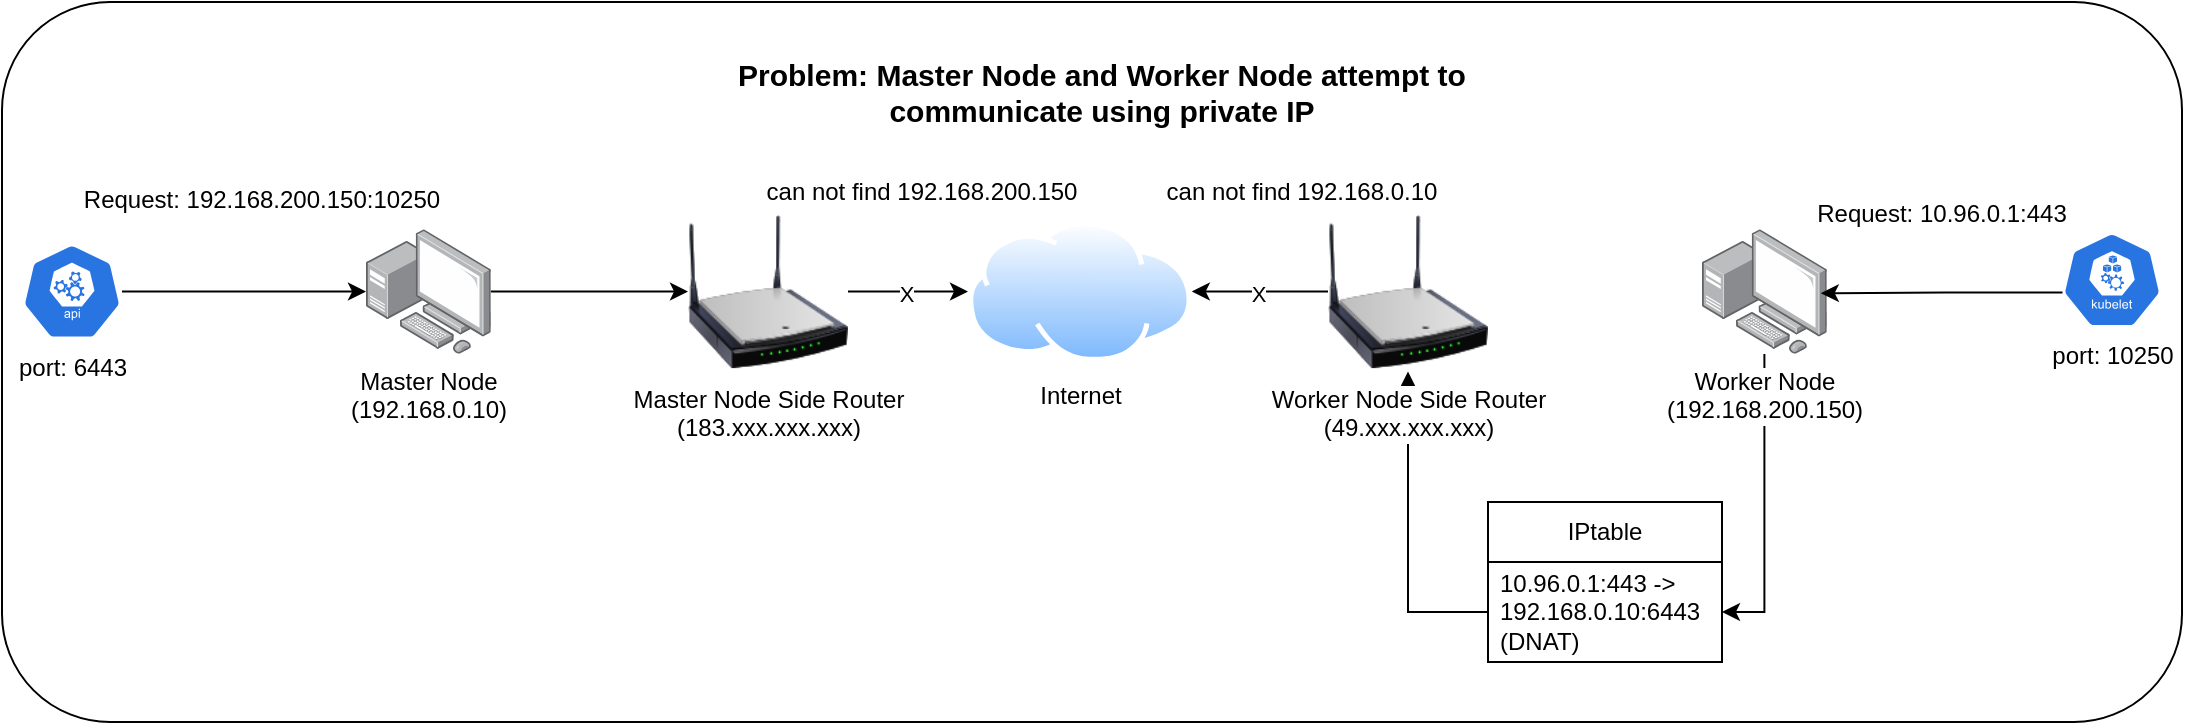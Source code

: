 <mxfile version="21.8.0" type="github" pages="3">
  <diagram id="l8hXMBHkgcEJcSW0mbfh" name="Page-1">
    <mxGraphModel dx="1102" dy="603" grid="1" gridSize="10" guides="1" tooltips="1" connect="1" arrows="1" fold="1" page="1" pageScale="1" pageWidth="1169" pageHeight="827" math="0" shadow="0">
      <root>
        <mxCell id="0" />
        <mxCell id="1" parent="0" />
        <mxCell id="wgIXfA-ieKpfbW2CdZ0P-29" value="" style="rounded=1;whiteSpace=wrap;html=1;" vertex="1" parent="1">
          <mxGeometry x="60" y="50" width="1090" height="360" as="geometry" />
        </mxCell>
        <mxCell id="wgIXfA-ieKpfbW2CdZ0P-30" style="edgeStyle=orthogonalEdgeStyle;rounded=0;orthogonalLoop=1;jettySize=auto;html=1;entryX=0;entryY=0.5;entryDx=0;entryDy=0;" edge="1" parent="1" source="wgIXfA-ieKpfbW2CdZ0P-31" target="wgIXfA-ieKpfbW2CdZ0P-34">
          <mxGeometry relative="1" as="geometry" />
        </mxCell>
        <mxCell id="wgIXfA-ieKpfbW2CdZ0P-56" value="X" style="edgeLabel;html=1;align=center;verticalAlign=middle;resizable=0;points=[];" vertex="1" connectable="0" parent="wgIXfA-ieKpfbW2CdZ0P-30">
          <mxGeometry x="-0.053" y="-1" relative="1" as="geometry">
            <mxPoint as="offset" />
          </mxGeometry>
        </mxCell>
        <mxCell id="wgIXfA-ieKpfbW2CdZ0P-31" value="Master Node Side Router&lt;br&gt;(183.xxx.xxx.xxx)" style="image;html=1;image=img/lib/clip_art/networking/Wireless_Router_N_128x128.png" vertex="1" parent="1">
          <mxGeometry x="403" y="154.75" width="80" height="80" as="geometry" />
        </mxCell>
        <mxCell id="wgIXfA-ieKpfbW2CdZ0P-47" value="" style="edgeStyle=orthogonalEdgeStyle;rounded=0;orthogonalLoop=1;jettySize=auto;html=1;" edge="1" parent="1" source="wgIXfA-ieKpfbW2CdZ0P-32" target="wgIXfA-ieKpfbW2CdZ0P-34">
          <mxGeometry relative="1" as="geometry" />
        </mxCell>
        <mxCell id="wgIXfA-ieKpfbW2CdZ0P-53" value="X" style="edgeLabel;html=1;align=center;verticalAlign=middle;resizable=0;points=[];" vertex="1" connectable="0" parent="wgIXfA-ieKpfbW2CdZ0P-47">
          <mxGeometry x="0.045" y="1" relative="1" as="geometry">
            <mxPoint as="offset" />
          </mxGeometry>
        </mxCell>
        <mxCell id="2psMZHm7TkgQ9QdM2TDM-6" style="edgeStyle=orthogonalEdgeStyle;rounded=0;orthogonalLoop=1;jettySize=auto;html=1;startArrow=classic;startFill=1;endArrow=none;endFill=0;" edge="1" parent="1" source="wgIXfA-ieKpfbW2CdZ0P-32" target="2psMZHm7TkgQ9QdM2TDM-2">
          <mxGeometry relative="1" as="geometry" />
        </mxCell>
        <mxCell id="wgIXfA-ieKpfbW2CdZ0P-32" value="Worker Node Side&amp;nbsp;Router&lt;br&gt;(49.xxx.xxx.xxx)" style="image;html=1;image=img/lib/clip_art/networking/Wireless_Router_N_128x128.png" vertex="1" parent="1">
          <mxGeometry x="723" y="154.75" width="80" height="80" as="geometry" />
        </mxCell>
        <mxCell id="wgIXfA-ieKpfbW2CdZ0P-34" value="Internet" style="image;aspect=fixed;perimeter=ellipsePerimeter;html=1;align=center;shadow=0;dashed=0;spacingTop=3;image=img/lib/active_directory/internet_cloud.svg;" vertex="1" parent="1">
          <mxGeometry x="543" y="159.5" width="111.9" height="70.5" as="geometry" />
        </mxCell>
        <mxCell id="wgIXfA-ieKpfbW2CdZ0P-45" style="edgeStyle=orthogonalEdgeStyle;rounded=0;orthogonalLoop=1;jettySize=auto;html=1;entryX=0;entryY=0.5;entryDx=0;entryDy=0;" edge="1" parent="1" source="wgIXfA-ieKpfbW2CdZ0P-35" target="wgIXfA-ieKpfbW2CdZ0P-31">
          <mxGeometry relative="1" as="geometry" />
        </mxCell>
        <mxCell id="wgIXfA-ieKpfbW2CdZ0P-35" value="Master Node&lt;br&gt;(192.168.0.10)" style="image;points=[];aspect=fixed;html=1;align=center;shadow=0;dashed=0;image=img/lib/allied_telesis/computer_and_terminals/Personal_Computer_with_Server.svg;" vertex="1" parent="1">
          <mxGeometry x="242" y="163.55" width="62.4" height="62.4" as="geometry" />
        </mxCell>
        <mxCell id="2psMZHm7TkgQ9QdM2TDM-4" style="edgeStyle=orthogonalEdgeStyle;rounded=0;orthogonalLoop=1;jettySize=auto;html=1;entryX=1;entryY=0.5;entryDx=0;entryDy=0;" edge="1" parent="1" source="wgIXfA-ieKpfbW2CdZ0P-36" target="2psMZHm7TkgQ9QdM2TDM-2">
          <mxGeometry relative="1" as="geometry" />
        </mxCell>
        <mxCell id="wgIXfA-ieKpfbW2CdZ0P-36" value="Worker Node&lt;br&gt;(192.168.200.150)" style="image;points=[];aspect=fixed;html=1;align=center;shadow=0;dashed=0;image=img/lib/allied_telesis/computer_and_terminals/Personal_Computer_with_Server.svg;" vertex="1" parent="1">
          <mxGeometry x="910" y="163.55" width="62.4" height="62.4" as="geometry" />
        </mxCell>
        <mxCell id="wgIXfA-ieKpfbW2CdZ0P-42" value="port: 10250" style="sketch=0;html=1;dashed=0;whitespace=wrap;fillColor=#2875E2;strokeColor=#ffffff;points=[[0.005,0.63,0],[0.1,0.2,0],[0.9,0.2,0],[0.5,0,0],[0.995,0.63,0],[0.72,0.99,0],[0.5,1,0],[0.28,0.99,0]];verticalLabelPosition=bottom;align=center;verticalAlign=top;shape=mxgraph.kubernetes.icon;prIcon=kubelet" vertex="1" parent="1">
          <mxGeometry x="1090" y="165" width="50" height="48" as="geometry" />
        </mxCell>
        <mxCell id="wgIXfA-ieKpfbW2CdZ0P-44" value="&lt;font style=&quot;font-size: 15px;&quot;&gt;&lt;b&gt;Problem: Master Node and Worker Node attempt to communicate using private IP&lt;/b&gt;&lt;/font&gt;" style="text;html=1;strokeColor=none;fillColor=none;align=center;verticalAlign=middle;whiteSpace=wrap;rounded=0;" vertex="1" parent="1">
          <mxGeometry x="395" y="80" width="430" height="30" as="geometry" />
        </mxCell>
        <mxCell id="wgIXfA-ieKpfbW2CdZ0P-46" value="Request: 192.168.200.150:10250" style="text;html=1;strokeColor=none;fillColor=none;align=center;verticalAlign=middle;whiteSpace=wrap;rounded=0;" vertex="1" parent="1">
          <mxGeometry x="90" y="133.55" width="200" height="30" as="geometry" />
        </mxCell>
        <mxCell id="wgIXfA-ieKpfbW2CdZ0P-49" style="edgeStyle=orthogonalEdgeStyle;rounded=0;orthogonalLoop=1;jettySize=auto;html=1;exitX=0.005;exitY=0.63;exitDx=0;exitDy=0;exitPerimeter=0;entryX=0.952;entryY=0.514;entryDx=0;entryDy=0;entryPerimeter=0;" edge="1" parent="1" source="wgIXfA-ieKpfbW2CdZ0P-42" target="wgIXfA-ieKpfbW2CdZ0P-36">
          <mxGeometry relative="1" as="geometry" />
        </mxCell>
        <mxCell id="wgIXfA-ieKpfbW2CdZ0P-50" value="Request: 10.96.0.1:443" style="text;html=1;strokeColor=none;fillColor=none;align=center;verticalAlign=middle;whiteSpace=wrap;rounded=0;" vertex="1" parent="1">
          <mxGeometry x="930" y="140.75" width="200" height="30" as="geometry" />
        </mxCell>
        <mxCell id="wgIXfA-ieKpfbW2CdZ0P-52" style="edgeStyle=orthogonalEdgeStyle;rounded=0;orthogonalLoop=1;jettySize=auto;html=1;" edge="1" parent="1" source="wgIXfA-ieKpfbW2CdZ0P-51" target="wgIXfA-ieKpfbW2CdZ0P-35">
          <mxGeometry relative="1" as="geometry" />
        </mxCell>
        <mxCell id="wgIXfA-ieKpfbW2CdZ0P-51" value="port: 6443" style="sketch=0;html=1;dashed=0;whitespace=wrap;fillColor=#2875E2;strokeColor=#ffffff;points=[[0.005,0.63,0],[0.1,0.2,0],[0.9,0.2,0],[0.5,0,0],[0.995,0.63,0],[0.72,0.99,0],[0.5,1,0],[0.28,0.99,0]];verticalLabelPosition=bottom;align=center;verticalAlign=top;shape=mxgraph.kubernetes.icon;prIcon=api" vertex="1" parent="1">
          <mxGeometry x="70" y="170.75" width="50" height="48" as="geometry" />
        </mxCell>
        <mxCell id="2psMZHm7TkgQ9QdM2TDM-1" value="IPtable" style="swimlane;fontStyle=0;childLayout=stackLayout;horizontal=1;startSize=30;horizontalStack=0;resizeParent=1;resizeParentMax=0;resizeLast=0;collapsible=1;marginBottom=0;whiteSpace=wrap;html=1;" vertex="1" parent="1">
          <mxGeometry x="803" y="300" width="117" height="80" as="geometry" />
        </mxCell>
        <mxCell id="2psMZHm7TkgQ9QdM2TDM-2" value="10.96.0.1:443 -&amp;gt;&lt;br&gt;192.168.0.10:6443&lt;br&gt;(DNAT)" style="text;strokeColor=none;fillColor=none;align=left;verticalAlign=middle;spacingLeft=4;spacingRight=4;overflow=hidden;points=[[0,0.5],[1,0.5]];portConstraint=eastwest;rotatable=0;whiteSpace=wrap;html=1;" vertex="1" parent="2psMZHm7TkgQ9QdM2TDM-1">
          <mxGeometry y="30" width="117" height="50" as="geometry" />
        </mxCell>
        <mxCell id="2psMZHm7TkgQ9QdM2TDM-7" value="can not find 192.168.200.150" style="text;html=1;strokeColor=none;fillColor=none;align=center;verticalAlign=middle;whiteSpace=wrap;rounded=0;" vertex="1" parent="1">
          <mxGeometry x="420" y="129.5" width="200" height="30" as="geometry" />
        </mxCell>
        <mxCell id="2psMZHm7TkgQ9QdM2TDM-8" value="can not find 192.168.0.10" style="text;html=1;strokeColor=none;fillColor=none;align=center;verticalAlign=middle;whiteSpace=wrap;rounded=0;" vertex="1" parent="1">
          <mxGeometry x="610" y="129.5" width="200" height="30" as="geometry" />
        </mxCell>
      </root>
    </mxGraphModel>
  </diagram>
  <diagram id="bDJf7mAOlMnOuui7FZKs" name="페이지-2">
    <mxGraphModel dx="1102" dy="603" grid="1" gridSize="10" guides="1" tooltips="1" connect="1" arrows="1" fold="1" page="1" pageScale="1" pageWidth="827" pageHeight="1169" math="0" shadow="0">
      <root>
        <mxCell id="0" />
        <mxCell id="1" parent="0" />
        <mxCell id="vGp7Uqdzsy3plGdvNEEC-1" value="" style="rounded=1;whiteSpace=wrap;html=1;" vertex="1" parent="1">
          <mxGeometry x="50" y="50" width="1090" height="340" as="geometry" />
        </mxCell>
        <mxCell id="vGp7Uqdzsy3plGdvNEEC-2" style="edgeStyle=orthogonalEdgeStyle;rounded=0;orthogonalLoop=1;jettySize=auto;html=1;entryX=0;entryY=0.5;entryDx=0;entryDy=0;" edge="1" parent="1" source="vGp7Uqdzsy3plGdvNEEC-5" target="vGp7Uqdzsy3plGdvNEEC-8">
          <mxGeometry relative="1" as="geometry" />
        </mxCell>
        <mxCell id="vGp7Uqdzsy3plGdvNEEC-3" style="edgeStyle=orthogonalEdgeStyle;rounded=0;orthogonalLoop=1;jettySize=auto;html=1;" edge="1" parent="1" source="vGp7Uqdzsy3plGdvNEEC-6" target="vGp7Uqdzsy3plGdvNEEC-11">
          <mxGeometry relative="1" as="geometry" />
        </mxCell>
        <mxCell id="vGp7Uqdzsy3plGdvNEEC-4" style="edgeStyle=orthogonalEdgeStyle;rounded=0;orthogonalLoop=1;jettySize=auto;html=1;exitX=0.5;exitY=1;exitDx=0;exitDy=0;entryX=1;entryY=0.5;entryDx=0;entryDy=0;startArrow=classic;startFill=1;endArrow=none;endFill=0;" edge="1" parent="1" source="vGp7Uqdzsy3plGdvNEEC-5" target="vGp7Uqdzsy3plGdvNEEC-19">
          <mxGeometry relative="1" as="geometry" />
        </mxCell>
        <mxCell id="vGp7Uqdzsy3plGdvNEEC-5" value="Master Node Side Router&lt;br&gt;(183.xxx.xxx.xxx)" style="image;html=1;image=img/lib/clip_art/networking/Wireless_Router_N_128x128.png" vertex="1" parent="1">
          <mxGeometry x="388" y="154.75" width="80" height="80" as="geometry" />
        </mxCell>
        <mxCell id="vGp7Uqdzsy3plGdvNEEC-6" value="Worker Node Side&amp;nbsp;Router&lt;br&gt;(49.xxx.xxx.xxx)" style="image;html=1;image=img/lib/clip_art/networking/Wireless_Router_N_128x128.png" vertex="1" parent="1">
          <mxGeometry x="713" y="154.75" width="80" height="80" as="geometry" />
        </mxCell>
        <mxCell id="vGp7Uqdzsy3plGdvNEEC-7" style="edgeStyle=orthogonalEdgeStyle;rounded=0;orthogonalLoop=1;jettySize=auto;html=1;" edge="1" parent="1" source="vGp7Uqdzsy3plGdvNEEC-8" target="vGp7Uqdzsy3plGdvNEEC-6">
          <mxGeometry relative="1" as="geometry" />
        </mxCell>
        <mxCell id="vGp7Uqdzsy3plGdvNEEC-8" value="Internet" style="image;aspect=fixed;perimeter=ellipsePerimeter;html=1;align=center;shadow=0;dashed=0;spacingTop=3;image=img/lib/active_directory/internet_cloud.svg;" vertex="1" parent="1">
          <mxGeometry x="533" y="159.5" width="111.9" height="70.5" as="geometry" />
        </mxCell>
        <mxCell id="vGp7Uqdzsy3plGdvNEEC-9" style="edgeStyle=orthogonalEdgeStyle;rounded=0;orthogonalLoop=1;jettySize=auto;html=1;entryX=0;entryY=0.5;entryDx=0;entryDy=0;" edge="1" parent="1" source="vGp7Uqdzsy3plGdvNEEC-10" target="vGp7Uqdzsy3plGdvNEEC-19">
          <mxGeometry relative="1" as="geometry" />
        </mxCell>
        <mxCell id="vGp7Uqdzsy3plGdvNEEC-10" value="Master Node&lt;br&gt;(192.168.0.10)" style="image;points=[];aspect=fixed;html=1;align=center;shadow=0;dashed=0;image=img/lib/allied_telesis/computer_and_terminals/Personal_Computer_with_Server.svg;" vertex="1" parent="1">
          <mxGeometry x="232" y="163.55" width="62.4" height="62.4" as="geometry" />
        </mxCell>
        <mxCell id="vGp7Uqdzsy3plGdvNEEC-11" value="Worker Node&lt;br&gt;(192.168.200.150)" style="image;points=[];aspect=fixed;html=1;align=center;shadow=0;dashed=0;image=img/lib/allied_telesis/computer_and_terminals/Personal_Computer_with_Server.svg;" vertex="1" parent="1">
          <mxGeometry x="910" y="163.55" width="62.4" height="62.4" as="geometry" />
        </mxCell>
        <mxCell id="vGp7Uqdzsy3plGdvNEEC-12" value="port: 10250" style="sketch=0;html=1;dashed=0;whitespace=wrap;fillColor=#2875E2;strokeColor=#ffffff;points=[[0.005,0.63,0],[0.1,0.2,0],[0.9,0.2,0],[0.5,0,0],[0.995,0.63,0],[0.72,0.99,0],[0.5,1,0],[0.28,0.99,0]];verticalLabelPosition=bottom;align=center;verticalAlign=top;shape=mxgraph.kubernetes.icon;prIcon=kubelet" vertex="1" parent="1">
          <mxGeometry x="1080" y="164" width="50" height="48" as="geometry" />
        </mxCell>
        <mxCell id="vGp7Uqdzsy3plGdvNEEC-13" value="&lt;b style=&quot;border-color: var(--border-color); font-size: 15px;&quot;&gt;Solution 1: Master Node request to Worker Node&#39;s kubelet&lt;/b&gt;" style="text;html=1;strokeColor=none;fillColor=none;align=center;verticalAlign=middle;whiteSpace=wrap;rounded=0;" vertex="1" parent="1">
          <mxGeometry x="385" y="80" width="430" height="30" as="geometry" />
        </mxCell>
        <mxCell id="vGp7Uqdzsy3plGdvNEEC-14" value="Request: 192.168.200.150:10250" style="text;html=1;strokeColor=none;fillColor=none;align=center;verticalAlign=middle;whiteSpace=wrap;rounded=0;" vertex="1" parent="1">
          <mxGeometry x="80" y="133.55" width="200" height="30" as="geometry" />
        </mxCell>
        <mxCell id="vGp7Uqdzsy3plGdvNEEC-15" style="edgeStyle=orthogonalEdgeStyle;rounded=0;orthogonalLoop=1;jettySize=auto;html=1;" edge="1" parent="1" source="vGp7Uqdzsy3plGdvNEEC-16" target="vGp7Uqdzsy3plGdvNEEC-10">
          <mxGeometry relative="1" as="geometry" />
        </mxCell>
        <mxCell id="vGp7Uqdzsy3plGdvNEEC-16" value="port: 6443" style="sketch=0;html=1;dashed=0;whitespace=wrap;fillColor=#2875E2;strokeColor=#ffffff;points=[[0.005,0.63,0],[0.1,0.2,0],[0.9,0.2,0],[0.5,0,0],[0.995,0.63,0],[0.72,0.99,0],[0.5,1,0],[0.28,0.99,0]];verticalLabelPosition=bottom;align=center;verticalAlign=top;shape=mxgraph.kubernetes.icon;prIcon=api" vertex="1" parent="1">
          <mxGeometry x="60" y="170.75" width="50" height="48" as="geometry" />
        </mxCell>
        <mxCell id="vGp7Uqdzsy3plGdvNEEC-17" style="edgeStyle=orthogonalEdgeStyle;rounded=0;orthogonalLoop=1;jettySize=auto;html=1;entryX=0.005;entryY=0.63;entryDx=0;entryDy=0;entryPerimeter=0;" edge="1" parent="1" source="vGp7Uqdzsy3plGdvNEEC-11" target="vGp7Uqdzsy3plGdvNEEC-12">
          <mxGeometry relative="1" as="geometry" />
        </mxCell>
        <mxCell id="vGp7Uqdzsy3plGdvNEEC-18" value="IPtable" style="swimlane;fontStyle=0;childLayout=stackLayout;horizontal=1;startSize=30;horizontalStack=0;resizeParent=1;resizeParentMax=0;resizeLast=0;collapsible=1;marginBottom=0;whiteSpace=wrap;html=1;" vertex="1" parent="1">
          <mxGeometry x="283" y="300" width="117" height="80" as="geometry" />
        </mxCell>
        <mxCell id="vGp7Uqdzsy3plGdvNEEC-19" value="192.168.200.150 -&amp;gt; 49.xxx.xxx.xxx (DNAT)" style="text;strokeColor=none;fillColor=none;align=left;verticalAlign=middle;spacingLeft=4;spacingRight=4;overflow=hidden;points=[[0,0.5],[1,0.5]];portConstraint=eastwest;rotatable=0;whiteSpace=wrap;html=1;" vertex="1" parent="vGp7Uqdzsy3plGdvNEEC-18">
          <mxGeometry y="30" width="117" height="50" as="geometry" />
        </mxCell>
      </root>
    </mxGraphModel>
  </diagram>
  <diagram id="XXlLwiS3AE0hUTuIg0c2" name="페이지-3">
    <mxGraphModel dx="1102" dy="603" grid="1" gridSize="10" guides="1" tooltips="1" connect="1" arrows="1" fold="1" page="1" pageScale="1" pageWidth="827" pageHeight="1169" math="0" shadow="0">
      <root>
        <mxCell id="0" />
        <mxCell id="1" parent="0" />
        <mxCell id="2-4ODuEUMwHd3Rg0Ddvz-1" value="" style="rounded=1;whiteSpace=wrap;html=1;" vertex="1" parent="1">
          <mxGeometry x="50" y="50" width="1090" height="340" as="geometry" />
        </mxCell>
        <mxCell id="2-4ODuEUMwHd3Rg0Ddvz-5" value="Master Node Side Router&lt;br&gt;(183.xxx.xxx.xxx)" style="image;html=1;image=img/lib/clip_art/networking/Wireless_Router_N_128x128.png" vertex="1" parent="1">
          <mxGeometry x="388" y="154.75" width="80" height="80" as="geometry" />
        </mxCell>
        <mxCell id="2-4ODuEUMwHd3Rg0Ddvz-6" value="Worker Node Side&amp;nbsp;Router&lt;br&gt;(49.xxx.xxx.xxx)" style="image;html=1;image=img/lib/clip_art/networking/Wireless_Router_N_128x128.png" vertex="1" parent="1">
          <mxGeometry x="713" y="154.75" width="80" height="80" as="geometry" />
        </mxCell>
        <mxCell id="2-4ODuEUMwHd3Rg0Ddvz-8" value="Internet" style="image;aspect=fixed;perimeter=ellipsePerimeter;html=1;align=center;shadow=0;dashed=0;spacingTop=3;image=img/lib/active_directory/internet_cloud.svg;" vertex="1" parent="1">
          <mxGeometry x="533" y="159.5" width="111.9" height="70.5" as="geometry" />
        </mxCell>
        <mxCell id="2-4ODuEUMwHd3Rg0Ddvz-10" value="Master Node&lt;br&gt;(192.168.0.10)" style="image;points=[];aspect=fixed;html=1;align=center;shadow=0;dashed=0;image=img/lib/allied_telesis/computer_and_terminals/Personal_Computer_with_Server.svg;" vertex="1" parent="1">
          <mxGeometry x="232" y="163.55" width="62.4" height="62.4" as="geometry" />
        </mxCell>
        <mxCell id="2-4ODuEUMwHd3Rg0Ddvz-11" value="Worker Node&lt;br&gt;(192.168.200.150)" style="image;points=[];aspect=fixed;html=1;align=center;shadow=0;dashed=0;image=img/lib/allied_telesis/computer_and_terminals/Personal_Computer_with_Server.svg;" vertex="1" parent="1">
          <mxGeometry x="880" y="163.55" width="62.4" height="62.4" as="geometry" />
        </mxCell>
        <mxCell id="2-4ODuEUMwHd3Rg0Ddvz-12" value="port: 10250" style="sketch=0;html=1;dashed=0;whitespace=wrap;fillColor=#2875E2;strokeColor=#ffffff;points=[[0.005,0.63,0],[0.1,0.2,0],[0.9,0.2,0],[0.5,0,0],[0.995,0.63,0],[0.72,0.99,0],[0.5,1,0],[0.28,0.99,0]];verticalLabelPosition=bottom;align=center;verticalAlign=top;shape=mxgraph.kubernetes.icon;prIcon=kubelet" vertex="1" parent="1">
          <mxGeometry x="1080" y="164" width="50" height="48" as="geometry" />
        </mxCell>
        <mxCell id="2-4ODuEUMwHd3Rg0Ddvz-13" value="&lt;b style=&quot;border-color: var(--border-color); font-size: 15px;&quot;&gt;Solution 2: Worker Node request to Master Node&#39;s kubelet&lt;/b&gt;" style="text;html=1;strokeColor=none;fillColor=none;align=center;verticalAlign=middle;whiteSpace=wrap;rounded=0;" vertex="1" parent="1">
          <mxGeometry x="385" y="80" width="430" height="30" as="geometry" />
        </mxCell>
        <mxCell id="2-4ODuEUMwHd3Rg0Ddvz-14" value="Request: 10.96.0.1:443" style="text;html=1;strokeColor=none;fillColor=none;align=center;verticalAlign=middle;whiteSpace=wrap;rounded=0;" vertex="1" parent="1">
          <mxGeometry x="910" y="133.55" width="200" height="30" as="geometry" />
        </mxCell>
        <mxCell id="2-4ODuEUMwHd3Rg0Ddvz-16" value="port: 6443" style="sketch=0;html=1;dashed=0;whitespace=wrap;fillColor=#2875E2;strokeColor=#ffffff;points=[[0.005,0.63,0],[0.1,0.2,0],[0.9,0.2,0],[0.5,0,0],[0.995,0.63,0],[0.72,0.99,0],[0.5,1,0],[0.28,0.99,0]];verticalLabelPosition=bottom;align=center;verticalAlign=top;shape=mxgraph.kubernetes.icon;prIcon=api" vertex="1" parent="1">
          <mxGeometry x="60" y="170.75" width="50" height="48" as="geometry" />
        </mxCell>
        <mxCell id="2-4ODuEUMwHd3Rg0Ddvz-18" value="IPtable" style="swimlane;fontStyle=0;childLayout=stackLayout;horizontal=1;startSize=30;horizontalStack=0;resizeParent=1;resizeParentMax=0;resizeLast=0;collapsible=1;marginBottom=0;whiteSpace=wrap;html=1;" vertex="1" parent="1">
          <mxGeometry x="793" y="290" width="117" height="80" as="geometry" />
        </mxCell>
        <mxCell id="2-4ODuEUMwHd3Rg0Ddvz-19" value="192.168.200.150 -&amp;gt; 49.xxx.xxx.xxx (DNAT)" style="text;strokeColor=none;fillColor=none;align=left;verticalAlign=middle;spacingLeft=4;spacingRight=4;overflow=hidden;points=[[0,0.5],[1,0.5]];portConstraint=eastwest;rotatable=0;whiteSpace=wrap;html=1;" vertex="1" parent="2-4ODuEUMwHd3Rg0Ddvz-18">
          <mxGeometry y="30" width="117" height="50" as="geometry" />
        </mxCell>
      </root>
    </mxGraphModel>
  </diagram>
</mxfile>
